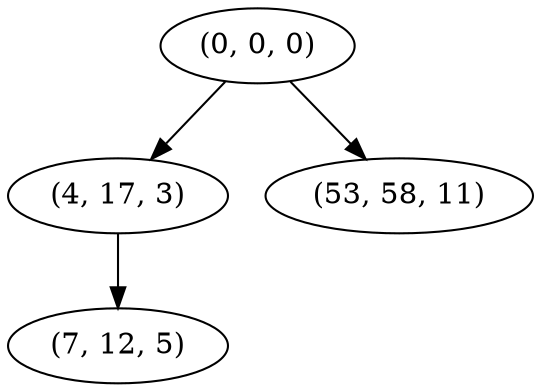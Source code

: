 digraph tree {
    "(0, 0, 0)";
    "(4, 17, 3)";
    "(7, 12, 5)";
    "(53, 58, 11)";
    "(0, 0, 0)" -> "(4, 17, 3)";
    "(0, 0, 0)" -> "(53, 58, 11)";
    "(4, 17, 3)" -> "(7, 12, 5)";
}
